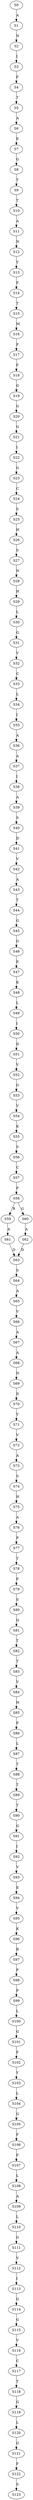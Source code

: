 strict digraph  {
	S0 -> S1 [ label = A ];
	S1 -> S2 [ label = N ];
	S2 -> S3 [ label = I ];
	S3 -> S4 [ label = F ];
	S4 -> S5 [ label = T ];
	S5 -> S6 [ label = A ];
	S6 -> S7 [ label = E ];
	S7 -> S8 [ label = G ];
	S8 -> S9 [ label = T ];
	S9 -> S10 [ label = T ];
	S10 -> S11 [ label = A ];
	S11 -> S12 [ label = N ];
	S12 -> S13 [ label = Y ];
	S13 -> S14 [ label = F ];
	S14 -> S15 [ label = T ];
	S15 -> S16 [ label = M ];
	S16 -> S17 [ label = F ];
	S17 -> S18 [ label = F ];
	S18 -> S19 [ label = G ];
	S19 -> S20 [ label = G ];
	S20 -> S21 [ label = G ];
	S21 -> S22 [ label = I ];
	S22 -> S23 [ label = G ];
	S23 -> S24 [ label = C ];
	S24 -> S25 [ label = S ];
	S25 -> S26 [ label = H ];
	S26 -> S27 [ label = S ];
	S27 -> S28 [ label = N ];
	S28 -> S29 [ label = H ];
	S29 -> S30 [ label = L ];
	S30 -> S31 [ label = G ];
	S31 -> S32 [ label = V ];
	S32 -> S33 [ label = C ];
	S33 -> S34 [ label = L ];
	S34 -> S35 [ label = I ];
	S35 -> S36 [ label = A ];
	S36 -> S37 [ label = A ];
	S37 -> S38 [ label = I ];
	S38 -> S39 [ label = A ];
	S39 -> S40 [ label = S ];
	S40 -> S41 [ label = D ];
	S41 -> S42 [ label = V ];
	S42 -> S43 [ label = A ];
	S43 -> S44 [ label = T ];
	S44 -> S45 [ label = G ];
	S45 -> S46 [ label = G ];
	S46 -> S47 [ label = E ];
	S47 -> S48 [ label = K ];
	S48 -> S49 [ label = L ];
	S49 -> S50 [ label = I ];
	S50 -> S51 [ label = D ];
	S51 -> S52 [ label = V ];
	S52 -> S53 [ label = G ];
	S53 -> S54 [ label = V ];
	S54 -> S55 [ label = K ];
	S55 -> S56 [ label = S ];
	S56 -> S57 [ label = C ];
	S57 -> S58 [ label = P ];
	S58 -> S59 [ label = R ];
	S58 -> S60 [ label = G ];
	S59 -> S61 [ label = A ];
	S60 -> S62 [ label = A ];
	S61 -> S63 [ label = D ];
	S62 -> S63 [ label = D ];
	S63 -> S64 [ label = S ];
	S64 -> S65 [ label = A ];
	S65 -> S66 [ label = V ];
	S66 -> S67 [ label = A ];
	S67 -> S68 [ label = A ];
	S68 -> S69 [ label = N ];
	S69 -> S70 [ label = D ];
	S70 -> S71 [ label = Y ];
	S71 -> S72 [ label = V ];
	S72 -> S73 [ label = A ];
	S73 -> S74 [ label = S ];
	S74 -> S75 [ label = H ];
	S75 -> S76 [ label = A ];
	S76 -> S77 [ label = P ];
	S77 -> S78 [ label = T ];
	S78 -> S79 [ label = P ];
	S79 -> S80 [ label = S ];
	S80 -> S81 [ label = Q ];
	S81 -> S82 [ label = T ];
	S82 -> S83 [ label = T ];
	S83 -> S84 [ label = V ];
	S84 -> S85 [ label = H ];
	S85 -> S86 [ label = P ];
	S86 -> S87 [ label = L ];
	S87 -> S88 [ label = T ];
	S88 -> S89 [ label = T ];
	S89 -> S90 [ label = T ];
	S90 -> S91 [ label = G ];
	S91 -> S92 [ label = I ];
	S92 -> S93 [ label = V ];
	S93 -> S94 [ label = E ];
	S94 -> S95 [ label = V ];
	S95 -> S96 [ label = K ];
	S96 -> S97 [ label = R ];
	S97 -> S98 [ label = P ];
	S98 -> S99 [ label = P ];
	S99 -> S100 [ label = L ];
	S100 -> S101 [ label = G ];
	S101 -> S102 [ label = F ];
	S102 -> S103 [ label = Y ];
	S103 -> S104 [ label = L ];
	S104 -> S105 [ label = G ];
	S105 -> S106 [ label = F ];
	S106 -> S107 [ label = F ];
	S107 -> S108 [ label = L ];
	S108 -> S109 [ label = A ];
	S109 -> S110 [ label = L ];
	S110 -> S111 [ label = G ];
	S111 -> S112 [ label = V ];
	S112 -> S113 [ label = I ];
	S113 -> S114 [ label = G ];
	S114 -> S115 [ label = G ];
	S115 -> S116 [ label = V ];
	S116 -> S117 [ label = C ];
	S117 -> S118 [ label = T ];
	S118 -> S119 [ label = G ];
	S119 -> S120 [ label = L ];
	S120 -> S121 [ label = G ];
	S121 -> S122 [ label = F ];
	S122 -> S123 [ label = S ];
}
